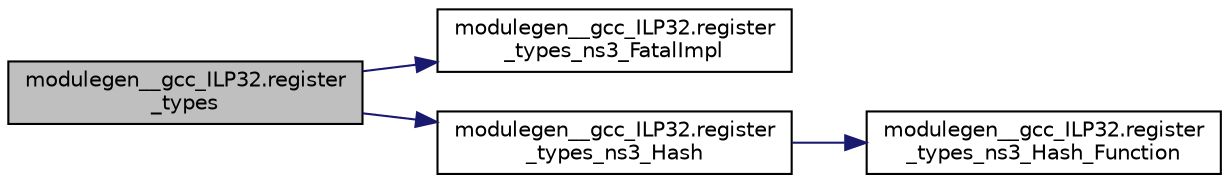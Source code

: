 digraph "modulegen__gcc_ILP32.register_types"
{
  edge [fontname="Helvetica",fontsize="10",labelfontname="Helvetica",labelfontsize="10"];
  node [fontname="Helvetica",fontsize="10",shape=record];
  rankdir="LR";
  Node1 [label="modulegen__gcc_ILP32.register\l_types",height=0.2,width=0.4,color="black", fillcolor="grey75", style="filled", fontcolor="black"];
  Node1 -> Node2 [color="midnightblue",fontsize="10",style="solid"];
  Node2 [label="modulegen__gcc_ILP32.register\l_types_ns3_FatalImpl",height=0.2,width=0.4,color="black", fillcolor="white", style="filled",URL="$d5/d79/namespacemodulegen____gcc__ILP32.html#aab873702fb2d41d9a78db27492ae87a5"];
  Node1 -> Node3 [color="midnightblue",fontsize="10",style="solid"];
  Node3 [label="modulegen__gcc_ILP32.register\l_types_ns3_Hash",height=0.2,width=0.4,color="black", fillcolor="white", style="filled",URL="$d5/d79/namespacemodulegen____gcc__ILP32.html#a0bce51bcadf44c501181b3a56b927a40"];
  Node3 -> Node4 [color="midnightblue",fontsize="10",style="solid"];
  Node4 [label="modulegen__gcc_ILP32.register\l_types_ns3_Hash_Function",height=0.2,width=0.4,color="black", fillcolor="white", style="filled",URL="$d5/d79/namespacemodulegen____gcc__ILP32.html#af8a17079f3fe7bb312bb8a09266937fa"];
}
